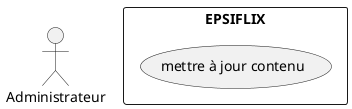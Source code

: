 @startuml

actor Administrateur as Admin

rectangle EPSIFLIX {
    (mettre à jour contenu) as (MAJ)
}

@enduml
